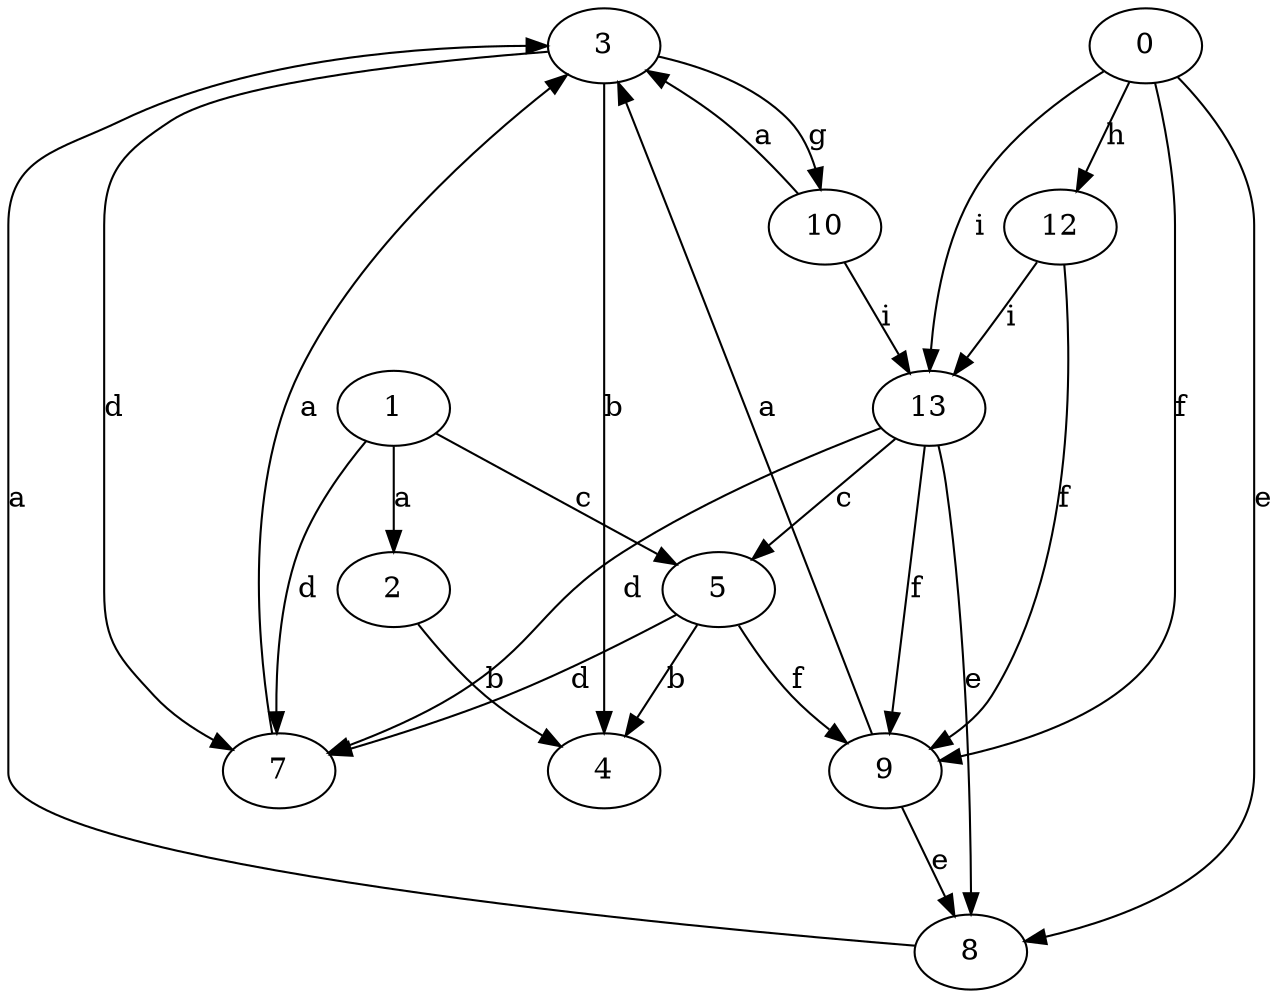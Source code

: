 strict digraph  {
2;
3;
4;
5;
7;
8;
9;
10;
0;
12;
13;
1;
2 -> 4  [label=b];
3 -> 4  [label=b];
3 -> 7  [label=d];
3 -> 10  [label=g];
5 -> 4  [label=b];
5 -> 7  [label=d];
5 -> 9  [label=f];
7 -> 3  [label=a];
8 -> 3  [label=a];
9 -> 3  [label=a];
9 -> 8  [label=e];
10 -> 3  [label=a];
10 -> 13  [label=i];
0 -> 8  [label=e];
0 -> 9  [label=f];
0 -> 12  [label=h];
0 -> 13  [label=i];
12 -> 9  [label=f];
12 -> 13  [label=i];
13 -> 5  [label=c];
13 -> 7  [label=d];
13 -> 8  [label=e];
13 -> 9  [label=f];
1 -> 2  [label=a];
1 -> 5  [label=c];
1 -> 7  [label=d];
}
